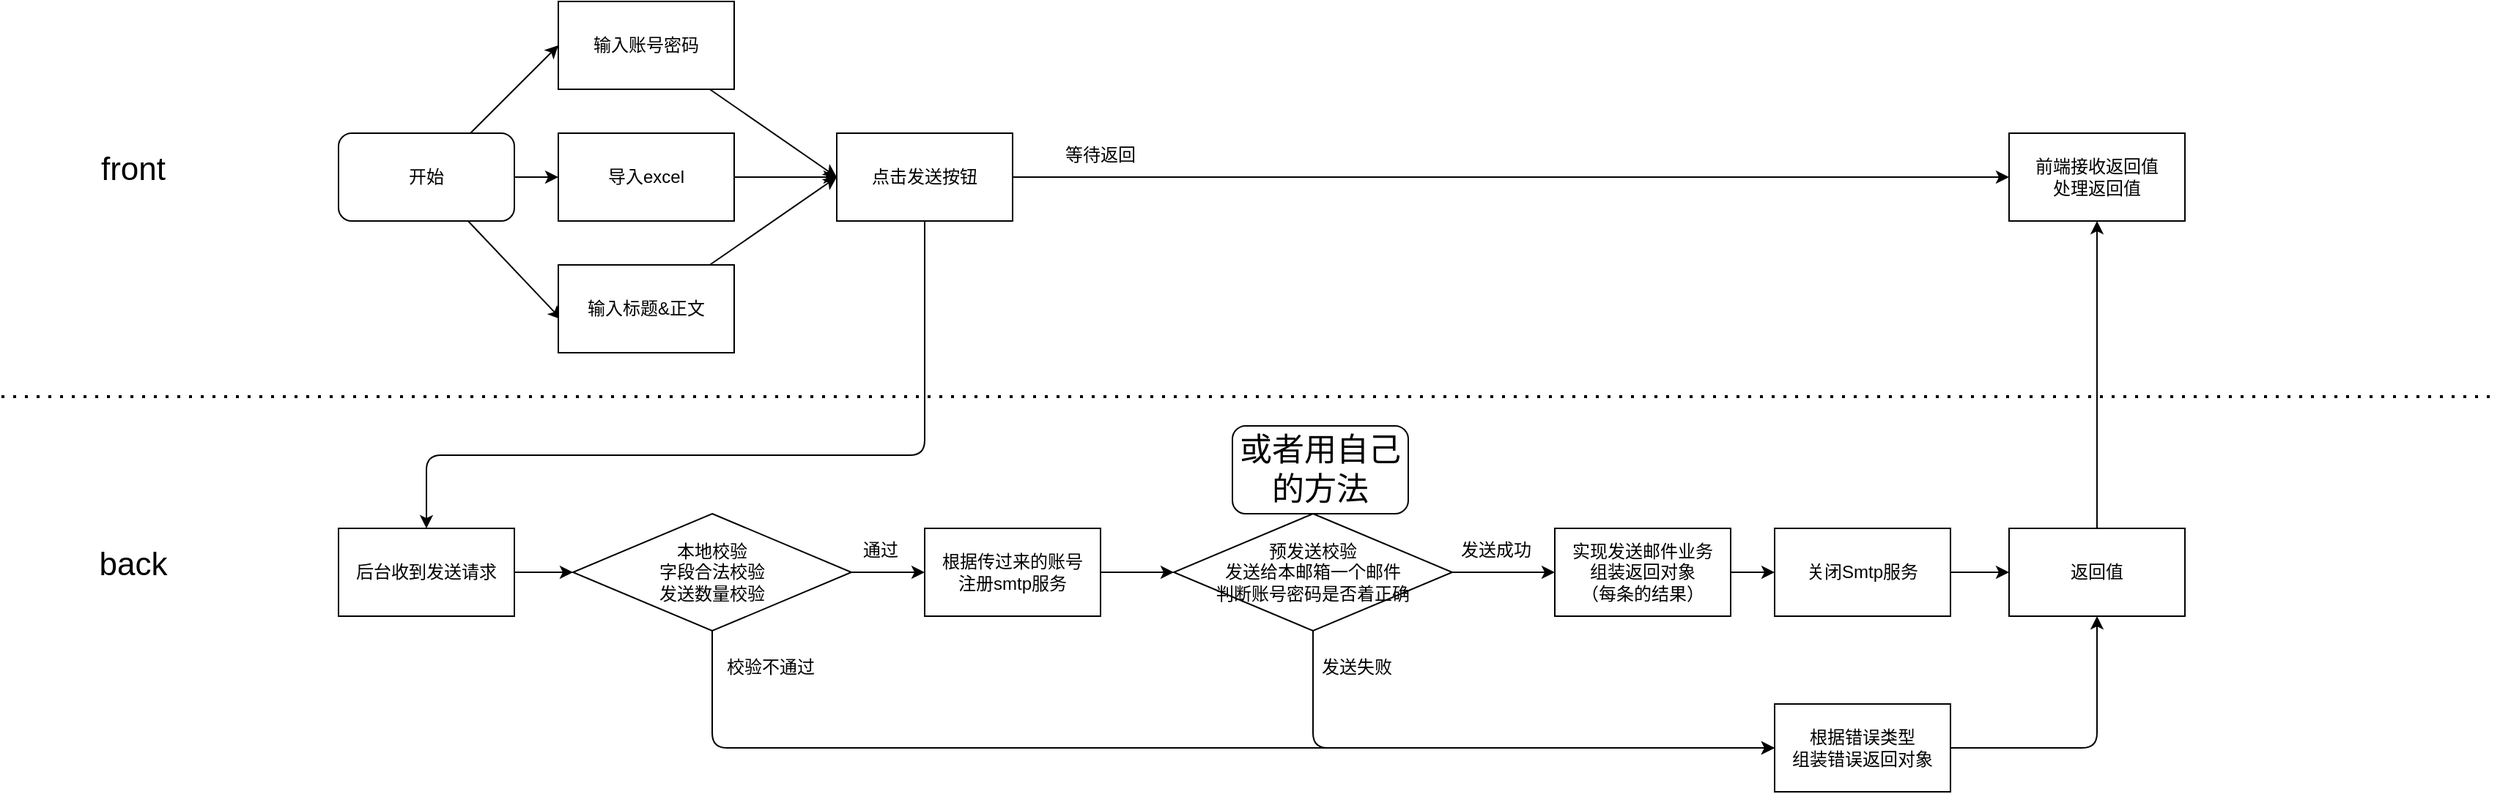 <mxfile>
    <diagram id="X_d8i2idu2pbP_AACwz6" name="Page-1">
        <mxGraphModel dx="1498" dy="673" grid="1" gridSize="10" guides="1" tooltips="1" connect="1" arrows="1" fold="1" page="1" pageScale="1" pageWidth="850" pageHeight="1100" math="0" shadow="0">
            <root>
                <mxCell id="0"/>
                <mxCell id="1" parent="0"/>
                <mxCell id="8" style="edgeStyle=none;html=1;entryX=0;entryY=0.5;entryDx=0;entryDy=0;" edge="1" parent="1" source="3" target="6">
                    <mxGeometry relative="1" as="geometry"/>
                </mxCell>
                <mxCell id="9" style="edgeStyle=none;html=1;entryX=0;entryY=0.5;entryDx=0;entryDy=0;" edge="1" parent="1" source="3" target="4">
                    <mxGeometry relative="1" as="geometry"/>
                </mxCell>
                <mxCell id="10" style="edgeStyle=none;html=1;entryX=0.017;entryY=0.62;entryDx=0;entryDy=0;entryPerimeter=0;" edge="1" parent="1" source="3" target="7">
                    <mxGeometry relative="1" as="geometry"/>
                </mxCell>
                <mxCell id="3" value="开始" style="rounded=1;whiteSpace=wrap;html=1;" parent="1" vertex="1">
                    <mxGeometry x="240" y="220" width="120" height="60" as="geometry"/>
                </mxCell>
                <mxCell id="12" style="edgeStyle=none;html=1;entryX=0;entryY=0.5;entryDx=0;entryDy=0;" edge="1" parent="1" source="4" target="5">
                    <mxGeometry relative="1" as="geometry"/>
                </mxCell>
                <mxCell id="4" value="导入excel" style="rounded=0;whiteSpace=wrap;html=1;" parent="1" vertex="1">
                    <mxGeometry x="390" y="220" width="120" height="60" as="geometry"/>
                </mxCell>
                <mxCell id="16" style="edgeStyle=none;html=1;entryX=0.5;entryY=0;entryDx=0;entryDy=0;" edge="1" parent="1" source="5" target="15">
                    <mxGeometry relative="1" as="geometry">
                        <Array as="points">
                            <mxPoint x="640" y="440"/>
                            <mxPoint x="300" y="440"/>
                        </Array>
                    </mxGeometry>
                </mxCell>
                <mxCell id="32" style="edgeStyle=none;html=1;entryX=0;entryY=0.5;entryDx=0;entryDy=0;" edge="1" parent="1" source="5" target="31">
                    <mxGeometry relative="1" as="geometry"/>
                </mxCell>
                <mxCell id="5" value="点击发送按钮" style="rounded=0;whiteSpace=wrap;html=1;" vertex="1" parent="1">
                    <mxGeometry x="580" y="220" width="120" height="60" as="geometry"/>
                </mxCell>
                <mxCell id="11" style="edgeStyle=none;html=1;entryX=0;entryY=0.5;entryDx=0;entryDy=0;" edge="1" parent="1" source="6" target="5">
                    <mxGeometry relative="1" as="geometry"/>
                </mxCell>
                <mxCell id="6" value="输入账号密码" style="rounded=0;whiteSpace=wrap;html=1;" vertex="1" parent="1">
                    <mxGeometry x="390" y="130" width="120" height="60" as="geometry"/>
                </mxCell>
                <mxCell id="13" style="edgeStyle=none;html=1;entryX=0;entryY=0.5;entryDx=0;entryDy=0;" edge="1" parent="1" source="7" target="5">
                    <mxGeometry relative="1" as="geometry"/>
                </mxCell>
                <mxCell id="7" value="输入标题&amp;amp;正文" style="rounded=0;whiteSpace=wrap;html=1;" vertex="1" parent="1">
                    <mxGeometry x="390" y="310" width="120" height="60" as="geometry"/>
                </mxCell>
                <mxCell id="14" value="" style="endArrow=none;dashed=1;html=1;dashPattern=1 3;strokeWidth=2;" edge="1" parent="1">
                    <mxGeometry width="50" height="50" relative="1" as="geometry">
                        <mxPoint x="10" y="400" as="sourcePoint"/>
                        <mxPoint x="1711.6" y="400" as="targetPoint"/>
                    </mxGeometry>
                </mxCell>
                <mxCell id="18" style="edgeStyle=none;html=1;entryX=0;entryY=0.5;entryDx=0;entryDy=0;" edge="1" parent="1" source="15" target="22">
                    <mxGeometry relative="1" as="geometry">
                        <mxPoint x="450" y="520" as="targetPoint"/>
                    </mxGeometry>
                </mxCell>
                <mxCell id="15" value="后台收到发送请求" style="rounded=0;whiteSpace=wrap;html=1;" vertex="1" parent="1">
                    <mxGeometry x="240" y="490" width="120" height="60" as="geometry"/>
                </mxCell>
                <mxCell id="20" style="edgeStyle=none;html=1;entryX=0;entryY=0.5;entryDx=0;entryDy=0;exitX=1;exitY=0.5;exitDx=0;exitDy=0;" edge="1" parent="1" source="22" target="29">
                    <mxGeometry relative="1" as="geometry">
                        <mxPoint x="680" y="519.5" as="sourcePoint"/>
                        <mxPoint x="780" y="519.5" as="targetPoint"/>
                    </mxGeometry>
                </mxCell>
                <mxCell id="38" style="edgeStyle=none;html=1;entryX=0;entryY=0.5;entryDx=0;entryDy=0;" edge="1" parent="1" source="22" target="35">
                    <mxGeometry relative="1" as="geometry">
                        <Array as="points">
                            <mxPoint x="495" y="640"/>
                        </Array>
                    </mxGeometry>
                </mxCell>
                <mxCell id="22" value="本地校验&lt;br&gt;字段合法校验&lt;br&gt;发送数量校验" style="rhombus;whiteSpace=wrap;html=1;" vertex="1" parent="1">
                    <mxGeometry x="400" y="480" width="190" height="80" as="geometry"/>
                </mxCell>
                <mxCell id="37" style="edgeStyle=none;html=1;entryX=0;entryY=0.5;entryDx=0;entryDy=0;" edge="1" parent="1" source="23" target="35">
                    <mxGeometry relative="1" as="geometry">
                        <mxPoint x="905" y="640" as="targetPoint"/>
                        <Array as="points">
                            <mxPoint x="905" y="640"/>
                        </Array>
                    </mxGeometry>
                </mxCell>
                <mxCell id="23" value="预发送校验&lt;br&gt;发送给本邮箱一个邮件&lt;br&gt;判断账号密码是否着正确" style="rhombus;whiteSpace=wrap;html=1;" vertex="1" parent="1">
                    <mxGeometry x="810" y="480" width="190" height="80" as="geometry"/>
                </mxCell>
                <mxCell id="25" value="通过" style="text;html=1;strokeColor=none;fillColor=none;align=center;verticalAlign=middle;whiteSpace=wrap;rounded=0;" vertex="1" parent="1">
                    <mxGeometry x="580" y="490" width="60" height="30" as="geometry"/>
                </mxCell>
                <mxCell id="28" style="edgeStyle=none;html=1;exitX=1;exitY=0.5;exitDx=0;exitDy=0;entryX=0;entryY=0.5;entryDx=0;entryDy=0;" edge="1" parent="1" source="23" target="27">
                    <mxGeometry relative="1" as="geometry"/>
                </mxCell>
                <mxCell id="26" value="发送成功" style="text;html=1;strokeColor=none;fillColor=none;align=center;verticalAlign=middle;whiteSpace=wrap;rounded=0;" vertex="1" parent="1">
                    <mxGeometry x="1000" y="490" width="60" height="30" as="geometry"/>
                </mxCell>
                <mxCell id="42" style="edgeStyle=none;html=1;entryX=0;entryY=0.5;entryDx=0;entryDy=0;" edge="1" parent="1" source="27" target="41">
                    <mxGeometry relative="1" as="geometry"/>
                </mxCell>
                <mxCell id="27" value="实现发送邮件业务&lt;br&gt;组装返回对象&lt;br&gt;（每条的结果）" style="rounded=0;whiteSpace=wrap;html=1;" vertex="1" parent="1">
                    <mxGeometry x="1070" y="490" width="120" height="60" as="geometry"/>
                </mxCell>
                <mxCell id="34" style="edgeStyle=none;html=1;entryX=0;entryY=0.5;entryDx=0;entryDy=0;" edge="1" parent="1" source="29" target="23">
                    <mxGeometry relative="1" as="geometry"/>
                </mxCell>
                <mxCell id="29" value="根据传过来的账号&lt;br&gt;注册smtp服务" style="rounded=0;whiteSpace=wrap;html=1;" vertex="1" parent="1">
                    <mxGeometry x="640" y="490" width="120" height="60" as="geometry"/>
                </mxCell>
                <mxCell id="31" value="前端接收返回值&lt;br&gt;处理返回值" style="rounded=0;whiteSpace=wrap;html=1;" vertex="1" parent="1">
                    <mxGeometry x="1380" y="220" width="120" height="60" as="geometry"/>
                </mxCell>
                <mxCell id="33" value="等待返回" style="text;html=1;strokeColor=none;fillColor=none;align=center;verticalAlign=middle;whiteSpace=wrap;rounded=0;" vertex="1" parent="1">
                    <mxGeometry x="730" y="220" width="60" height="30" as="geometry"/>
                </mxCell>
                <mxCell id="43" style="edgeStyle=none;html=1;entryX=0.5;entryY=1;entryDx=0;entryDy=0;" edge="1" parent="1" source="35" target="36">
                    <mxGeometry relative="1" as="geometry">
                        <Array as="points">
                            <mxPoint x="1440" y="640"/>
                        </Array>
                    </mxGeometry>
                </mxCell>
                <mxCell id="35" value="根据错误类型&lt;br&gt;组装错误返回对象" style="rounded=0;whiteSpace=wrap;html=1;" vertex="1" parent="1">
                    <mxGeometry x="1220" y="610" width="120" height="60" as="geometry"/>
                </mxCell>
                <mxCell id="45" style="edgeStyle=none;html=1;entryX=0.5;entryY=1;entryDx=0;entryDy=0;" edge="1" parent="1" source="36" target="31">
                    <mxGeometry relative="1" as="geometry"/>
                </mxCell>
                <mxCell id="36" value="返回值" style="rounded=0;whiteSpace=wrap;html=1;" vertex="1" parent="1">
                    <mxGeometry x="1380" y="490" width="120" height="60" as="geometry"/>
                </mxCell>
                <mxCell id="39" value="校验不通过" style="text;html=1;strokeColor=none;fillColor=none;align=center;verticalAlign=middle;whiteSpace=wrap;rounded=0;" vertex="1" parent="1">
                    <mxGeometry x="500" y="570" width="70" height="30" as="geometry"/>
                </mxCell>
                <mxCell id="40" value="发送失败" style="text;html=1;strokeColor=none;fillColor=none;align=center;verticalAlign=middle;whiteSpace=wrap;rounded=0;" vertex="1" parent="1">
                    <mxGeometry x="900" y="570" width="70" height="30" as="geometry"/>
                </mxCell>
                <mxCell id="44" style="edgeStyle=none;html=1;entryX=0;entryY=0.5;entryDx=0;entryDy=0;" edge="1" parent="1" source="41" target="36">
                    <mxGeometry relative="1" as="geometry"/>
                </mxCell>
                <mxCell id="41" value="关闭Smtp服务" style="rounded=0;whiteSpace=wrap;html=1;" vertex="1" parent="1">
                    <mxGeometry x="1220" y="490" width="120" height="60" as="geometry"/>
                </mxCell>
                <mxCell id="46" value="&lt;font style=&quot;font-size: 22px;&quot;&gt;front&lt;/font&gt;" style="text;html=1;strokeColor=none;fillColor=none;align=center;verticalAlign=middle;whiteSpace=wrap;rounded=0;" vertex="1" parent="1">
                    <mxGeometry x="70" y="230" width="60" height="30" as="geometry"/>
                </mxCell>
                <mxCell id="47" value="&lt;span style=&quot;font-size: 22px;&quot;&gt;back&lt;/span&gt;" style="text;html=1;strokeColor=none;fillColor=none;align=center;verticalAlign=middle;whiteSpace=wrap;rounded=0;" vertex="1" parent="1">
                    <mxGeometry x="70" y="500" width="60" height="30" as="geometry"/>
                </mxCell>
                <mxCell id="48" value="或者用自己的方法" style="rounded=1;whiteSpace=wrap;html=1;fontSize=22;" vertex="1" parent="1">
                    <mxGeometry x="850" y="420" width="120" height="60" as="geometry"/>
                </mxCell>
            </root>
        </mxGraphModel>
    </diagram>
</mxfile>